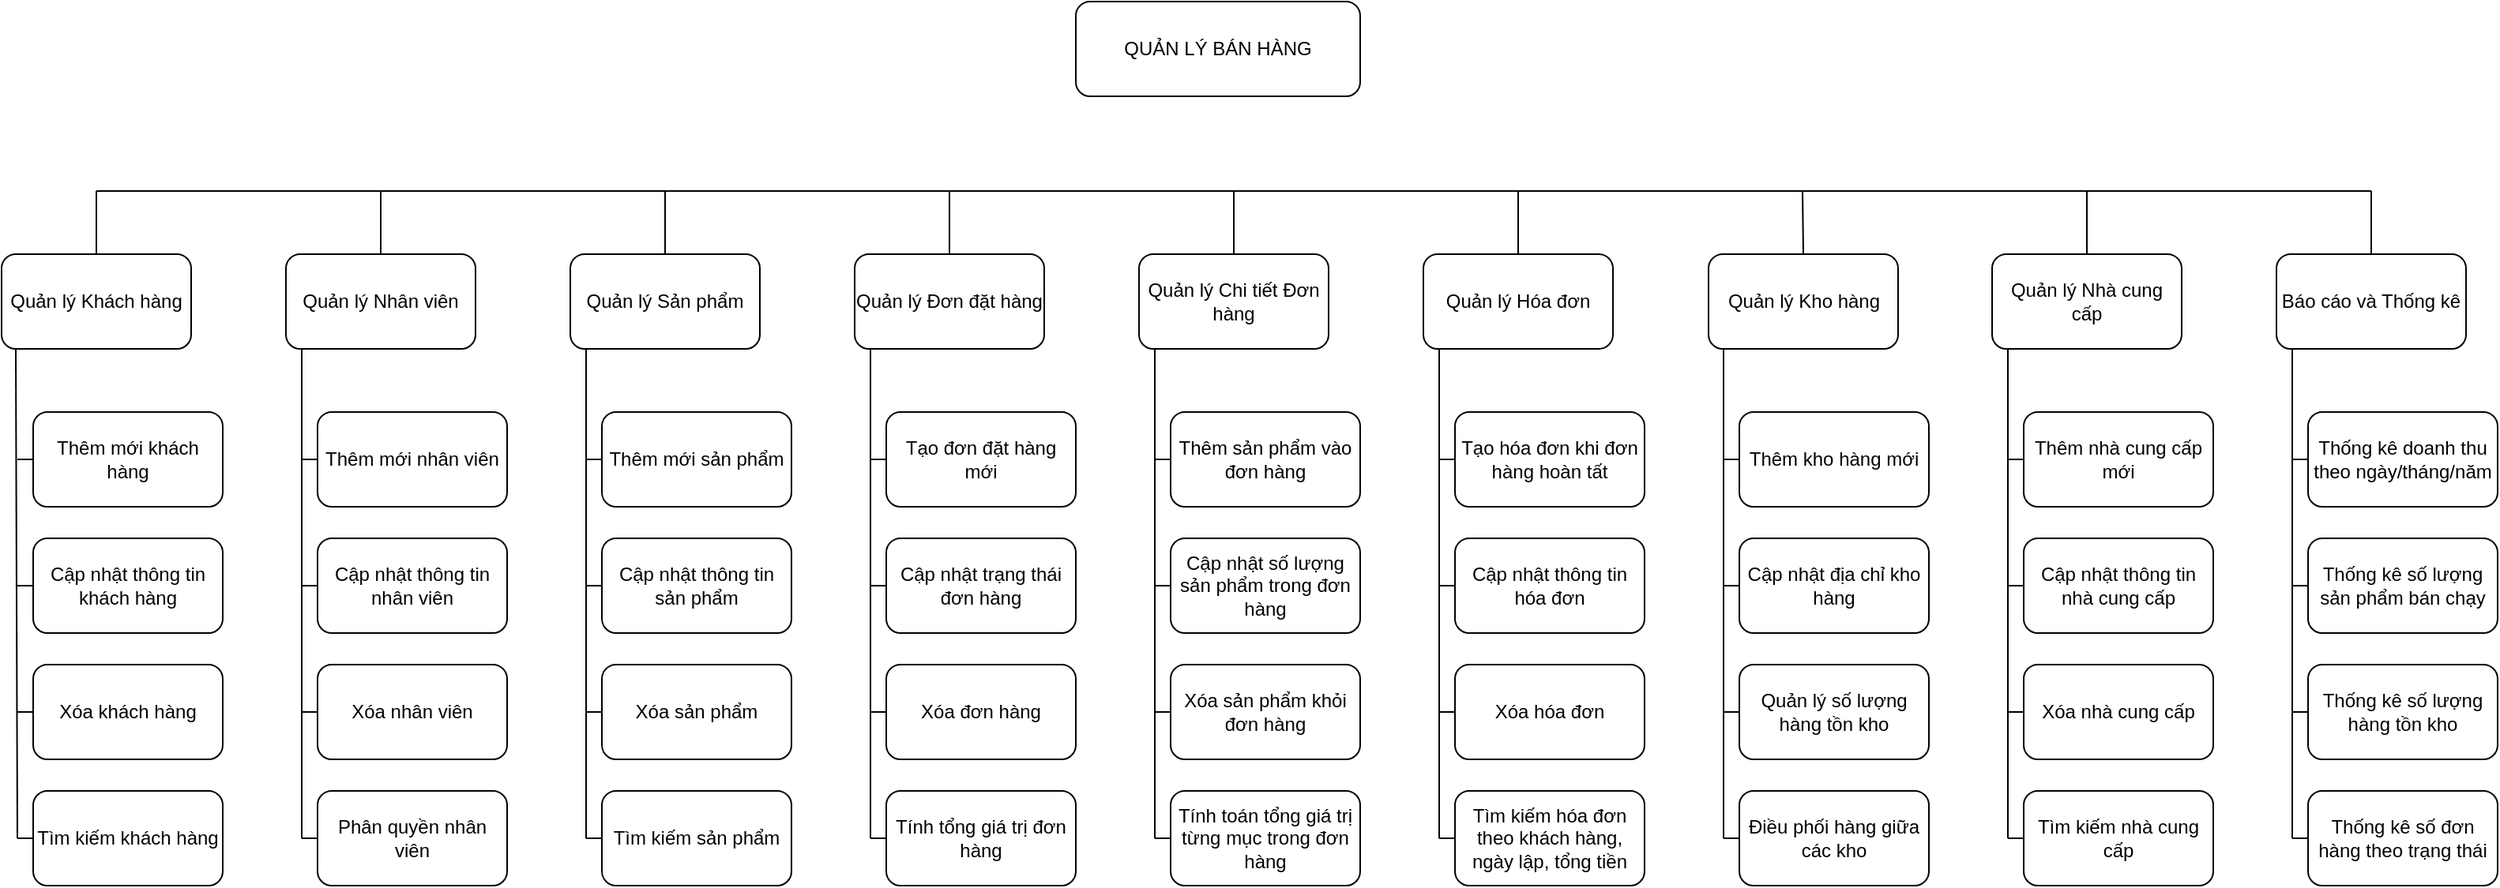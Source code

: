 <mxfile version="26.1.3">
  <diagram name="Trang-1" id="OAYo5czYszuGX-DQbo3L">
    <mxGraphModel dx="1122" dy="676" grid="1" gridSize="10" guides="1" tooltips="1" connect="1" arrows="1" fold="1" page="1" pageScale="1" pageWidth="827" pageHeight="1169" math="0" shadow="0">
      <root>
        <mxCell id="0" />
        <mxCell id="1" parent="0" />
        <mxCell id="-6t5ryE04b8FzlWHybp8-1" value="QUẢN LÝ BÁN HÀNG" style="rounded=1;whiteSpace=wrap;html=1;" vertex="1" parent="1">
          <mxGeometry x="720" y="100" width="180" height="60" as="geometry" />
        </mxCell>
        <mxCell id="-6t5ryE04b8FzlWHybp8-2" value="&lt;meta charset=&quot;utf-8&quot;&gt;Quản lý Khách hàng" style="rounded=1;whiteSpace=wrap;html=1;" vertex="1" parent="1">
          <mxGeometry x="40" y="260" width="120" height="60" as="geometry" />
        </mxCell>
        <mxCell id="-6t5ryE04b8FzlWHybp8-3" value="&lt;meta charset=&quot;utf-8&quot;&gt;Quản lý Nhân viên" style="rounded=1;whiteSpace=wrap;html=1;" vertex="1" parent="1">
          <mxGeometry x="220" y="260" width="120" height="60" as="geometry" />
        </mxCell>
        <mxCell id="-6t5ryE04b8FzlWHybp8-4" value="&lt;meta charset=&quot;utf-8&quot;&gt;Quản lý Sản phẩm" style="rounded=1;whiteSpace=wrap;html=1;" vertex="1" parent="1">
          <mxGeometry x="400" y="260" width="120" height="60" as="geometry" />
        </mxCell>
        <mxCell id="-6t5ryE04b8FzlWHybp8-5" value="&lt;meta charset=&quot;utf-8&quot;&gt;Quản lý Đơn đặt hàng" style="rounded=1;whiteSpace=wrap;html=1;" vertex="1" parent="1">
          <mxGeometry x="580" y="260" width="120" height="60" as="geometry" />
        </mxCell>
        <mxCell id="-6t5ryE04b8FzlWHybp8-6" value="&lt;meta charset=&quot;utf-8&quot;&gt;Quản lý Chi tiết Đơn hàng" style="rounded=1;whiteSpace=wrap;html=1;" vertex="1" parent="1">
          <mxGeometry x="760" y="260" width="120" height="60" as="geometry" />
        </mxCell>
        <mxCell id="-6t5ryE04b8FzlWHybp8-7" value="&lt;meta charset=&quot;utf-8&quot;&gt;Quản lý Hóa đơn" style="rounded=1;whiteSpace=wrap;html=1;" vertex="1" parent="1">
          <mxGeometry x="940" y="260" width="120" height="60" as="geometry" />
        </mxCell>
        <mxCell id="-6t5ryE04b8FzlWHybp8-8" value="&lt;meta charset=&quot;utf-8&quot;&gt;Quản lý Kho hàng" style="rounded=1;whiteSpace=wrap;html=1;" vertex="1" parent="1">
          <mxGeometry x="1120.5" y="260" width="120" height="60" as="geometry" />
        </mxCell>
        <mxCell id="-6t5ryE04b8FzlWHybp8-9" value="&lt;meta charset=&quot;utf-8&quot;&gt;Quản lý Nhà cung cấp" style="rounded=1;whiteSpace=wrap;html=1;" vertex="1" parent="1">
          <mxGeometry x="1300" y="260" width="120" height="60" as="geometry" />
        </mxCell>
        <mxCell id="-6t5ryE04b8FzlWHybp8-10" value="Báo cáo và Thống kê" style="rounded=1;whiteSpace=wrap;html=1;" vertex="1" parent="1">
          <mxGeometry x="1480" y="260" width="120" height="60" as="geometry" />
        </mxCell>
        <mxCell id="-6t5ryE04b8FzlWHybp8-11" value="&lt;meta charset=&quot;utf-8&quot;&gt;Thêm mới khách hàng" style="rounded=1;whiteSpace=wrap;html=1;" vertex="1" parent="1">
          <mxGeometry x="60" y="360" width="120" height="60" as="geometry" />
        </mxCell>
        <mxCell id="-6t5ryE04b8FzlWHybp8-12" value="&lt;meta charset=&quot;utf-8&quot;&gt;Cập nhật thông tin khách hàng" style="rounded=1;whiteSpace=wrap;html=1;" vertex="1" parent="1">
          <mxGeometry x="60" y="440" width="120" height="60" as="geometry" />
        </mxCell>
        <mxCell id="-6t5ryE04b8FzlWHybp8-13" value="&lt;meta charset=&quot;utf-8&quot;&gt;Xóa khách hàng" style="rounded=1;whiteSpace=wrap;html=1;" vertex="1" parent="1">
          <mxGeometry x="60" y="520" width="120" height="60" as="geometry" />
        </mxCell>
        <mxCell id="-6t5ryE04b8FzlWHybp8-14" value="&lt;meta charset=&quot;utf-8&quot;&gt;Tìm kiếm khách hàng" style="rounded=1;whiteSpace=wrap;html=1;" vertex="1" parent="1">
          <mxGeometry x="60" y="600" width="120" height="60" as="geometry" />
        </mxCell>
        <mxCell id="-6t5ryE04b8FzlWHybp8-15" value="&lt;meta charset=&quot;utf-8&quot;&gt;Thêm mới nhân viên" style="rounded=1;whiteSpace=wrap;html=1;" vertex="1" parent="1">
          <mxGeometry x="240" y="360" width="120" height="60" as="geometry" />
        </mxCell>
        <mxCell id="-6t5ryE04b8FzlWHybp8-16" value="Cập nhật thông tin nhân viên" style="rounded=1;whiteSpace=wrap;html=1;" vertex="1" parent="1">
          <mxGeometry x="240" y="440" width="120" height="60" as="geometry" />
        </mxCell>
        <mxCell id="-6t5ryE04b8FzlWHybp8-17" value="&lt;meta charset=&quot;utf-8&quot;&gt;Xóa nhân viên" style="rounded=1;whiteSpace=wrap;html=1;" vertex="1" parent="1">
          <mxGeometry x="240" y="520" width="120" height="60" as="geometry" />
        </mxCell>
        <mxCell id="-6t5ryE04b8FzlWHybp8-18" value="Phân quyền nhân viên" style="rounded=1;whiteSpace=wrap;html=1;" vertex="1" parent="1">
          <mxGeometry x="240" y="600" width="120" height="60" as="geometry" />
        </mxCell>
        <mxCell id="-6t5ryE04b8FzlWHybp8-19" value="&lt;meta charset=&quot;utf-8&quot;&gt;Thêm mới sản phẩm" style="rounded=1;whiteSpace=wrap;html=1;" vertex="1" parent="1">
          <mxGeometry x="420" y="360" width="120" height="60" as="geometry" />
        </mxCell>
        <mxCell id="-6t5ryE04b8FzlWHybp8-30" value="" style="endArrow=none;html=1;rounded=0;" edge="1" parent="1">
          <mxGeometry width="50" height="50" relative="1" as="geometry">
            <mxPoint x="50" y="630" as="sourcePoint" />
            <mxPoint x="49" y="320" as="targetPoint" />
          </mxGeometry>
        </mxCell>
        <mxCell id="-6t5ryE04b8FzlWHybp8-31" value="" style="endArrow=none;html=1;rounded=0;exitX=0;exitY=0.5;exitDx=0;exitDy=0;" edge="1" parent="1" source="-6t5ryE04b8FzlWHybp8-11">
          <mxGeometry width="50" height="50" relative="1" as="geometry">
            <mxPoint x="180" y="420" as="sourcePoint" />
            <mxPoint x="50" y="390" as="targetPoint" />
          </mxGeometry>
        </mxCell>
        <mxCell id="-6t5ryE04b8FzlWHybp8-37" value="" style="endArrow=none;html=1;rounded=0;entryX=0;entryY=0.5;entryDx=0;entryDy=0;" edge="1" parent="1" target="-6t5ryE04b8FzlWHybp8-12">
          <mxGeometry width="50" height="50" relative="1" as="geometry">
            <mxPoint x="50" y="470" as="sourcePoint" />
            <mxPoint x="90" y="410" as="targetPoint" />
          </mxGeometry>
        </mxCell>
        <mxCell id="-6t5ryE04b8FzlWHybp8-38" value="" style="endArrow=none;html=1;rounded=0;exitX=0;exitY=0.5;exitDx=0;exitDy=0;" edge="1" parent="1" source="-6t5ryE04b8FzlWHybp8-13">
          <mxGeometry width="50" height="50" relative="1" as="geometry">
            <mxPoint x="90" y="600" as="sourcePoint" />
            <mxPoint x="50" y="550" as="targetPoint" />
          </mxGeometry>
        </mxCell>
        <mxCell id="-6t5ryE04b8FzlWHybp8-39" value="" style="endArrow=none;html=1;rounded=0;entryX=0;entryY=0.5;entryDx=0;entryDy=0;" edge="1" parent="1" target="-6t5ryE04b8FzlWHybp8-14">
          <mxGeometry width="50" height="50" relative="1" as="geometry">
            <mxPoint x="50" y="630" as="sourcePoint" />
            <mxPoint x="140" y="550" as="targetPoint" />
          </mxGeometry>
        </mxCell>
        <mxCell id="-6t5ryE04b8FzlWHybp8-40" value="" style="endArrow=none;html=1;rounded=0;" edge="1" parent="1">
          <mxGeometry width="50" height="50" relative="1" as="geometry">
            <mxPoint x="100" y="220" as="sourcePoint" />
            <mxPoint x="1540" y="220" as="targetPoint" />
          </mxGeometry>
        </mxCell>
        <mxCell id="-6t5ryE04b8FzlWHybp8-41" value="" style="endArrow=none;html=1;rounded=0;exitX=0.5;exitY=0;exitDx=0;exitDy=0;" edge="1" parent="1" source="-6t5ryE04b8FzlWHybp8-2">
          <mxGeometry width="50" height="50" relative="1" as="geometry">
            <mxPoint x="50" y="270" as="sourcePoint" />
            <mxPoint x="100" y="220" as="targetPoint" />
          </mxGeometry>
        </mxCell>
        <mxCell id="-6t5ryE04b8FzlWHybp8-42" value="" style="endArrow=none;html=1;rounded=0;exitX=0.5;exitY=0;exitDx=0;exitDy=0;" edge="1" parent="1" source="-6t5ryE04b8FzlWHybp8-3">
          <mxGeometry width="50" height="50" relative="1" as="geometry">
            <mxPoint x="230" y="270" as="sourcePoint" />
            <mxPoint x="280" y="220" as="targetPoint" />
          </mxGeometry>
        </mxCell>
        <mxCell id="-6t5ryE04b8FzlWHybp8-43" value="" style="endArrow=none;html=1;rounded=0;exitX=0.5;exitY=0;exitDx=0;exitDy=0;" edge="1" parent="1" source="-6t5ryE04b8FzlWHybp8-4">
          <mxGeometry width="50" height="50" relative="1" as="geometry">
            <mxPoint x="410" y="270" as="sourcePoint" />
            <mxPoint x="460" y="220" as="targetPoint" />
          </mxGeometry>
        </mxCell>
        <mxCell id="-6t5ryE04b8FzlWHybp8-44" value="" style="endArrow=none;html=1;rounded=0;exitX=0.5;exitY=0;exitDx=0;exitDy=0;" edge="1" parent="1" source="-6t5ryE04b8FzlWHybp8-5">
          <mxGeometry width="50" height="50" relative="1" as="geometry">
            <mxPoint x="590" y="270" as="sourcePoint" />
            <mxPoint x="640" y="220" as="targetPoint" />
          </mxGeometry>
        </mxCell>
        <mxCell id="-6t5ryE04b8FzlWHybp8-45" value="" style="endArrow=none;html=1;rounded=0;exitX=0.5;exitY=0;exitDx=0;exitDy=0;" edge="1" parent="1" source="-6t5ryE04b8FzlWHybp8-6">
          <mxGeometry width="50" height="50" relative="1" as="geometry">
            <mxPoint x="770" y="270" as="sourcePoint" />
            <mxPoint x="820" y="220" as="targetPoint" />
          </mxGeometry>
        </mxCell>
        <mxCell id="-6t5ryE04b8FzlWHybp8-46" value="" style="endArrow=none;html=1;rounded=0;exitX=0.5;exitY=0;exitDx=0;exitDy=0;" edge="1" parent="1" source="-6t5ryE04b8FzlWHybp8-7">
          <mxGeometry width="50" height="50" relative="1" as="geometry">
            <mxPoint x="950" y="270" as="sourcePoint" />
            <mxPoint x="1000" y="220" as="targetPoint" />
          </mxGeometry>
        </mxCell>
        <mxCell id="-6t5ryE04b8FzlWHybp8-47" value="" style="endArrow=none;html=1;rounded=0;exitX=0.5;exitY=0;exitDx=0;exitDy=0;" edge="1" parent="1" source="-6t5ryE04b8FzlWHybp8-8">
          <mxGeometry width="50" height="50" relative="1" as="geometry">
            <mxPoint x="1130" y="270" as="sourcePoint" />
            <mxPoint x="1180" y="220" as="targetPoint" />
          </mxGeometry>
        </mxCell>
        <mxCell id="-6t5ryE04b8FzlWHybp8-48" value="" style="endArrow=none;html=1;rounded=0;exitX=0.5;exitY=0;exitDx=0;exitDy=0;" edge="1" parent="1" source="-6t5ryE04b8FzlWHybp8-9">
          <mxGeometry width="50" height="50" relative="1" as="geometry">
            <mxPoint x="1310" y="270" as="sourcePoint" />
            <mxPoint x="1360" y="220" as="targetPoint" />
          </mxGeometry>
        </mxCell>
        <mxCell id="-6t5ryE04b8FzlWHybp8-49" value="" style="endArrow=none;html=1;rounded=0;exitX=0.5;exitY=0;exitDx=0;exitDy=0;" edge="1" parent="1" source="-6t5ryE04b8FzlWHybp8-10">
          <mxGeometry width="50" height="50" relative="1" as="geometry">
            <mxPoint x="1490" y="270" as="sourcePoint" />
            <mxPoint x="1540" y="220" as="targetPoint" />
          </mxGeometry>
        </mxCell>
        <mxCell id="-6t5ryE04b8FzlWHybp8-50" value="&lt;meta charset=&quot;utf-8&quot;&gt;Cập nhật thông tin sản phẩm" style="rounded=1;whiteSpace=wrap;html=1;" vertex="1" parent="1">
          <mxGeometry x="420" y="440" width="120" height="60" as="geometry" />
        </mxCell>
        <mxCell id="-6t5ryE04b8FzlWHybp8-51" value="&lt;meta charset=&quot;utf-8&quot;&gt;Xóa sản phẩm" style="rounded=1;whiteSpace=wrap;html=1;" vertex="1" parent="1">
          <mxGeometry x="420" y="520" width="120" height="60" as="geometry" />
        </mxCell>
        <mxCell id="-6t5ryE04b8FzlWHybp8-52" value="&lt;meta charset=&quot;utf-8&quot;&gt;Tìm kiếm sản phẩm" style="rounded=1;whiteSpace=wrap;html=1;" vertex="1" parent="1">
          <mxGeometry x="420" y="600" width="120" height="60" as="geometry" />
        </mxCell>
        <mxCell id="-6t5ryE04b8FzlWHybp8-53" value="&lt;meta charset=&quot;utf-8&quot;&gt;Tạo đơn đặt hàng mới" style="rounded=1;whiteSpace=wrap;html=1;" vertex="1" parent="1">
          <mxGeometry x="600" y="360" width="120" height="60" as="geometry" />
        </mxCell>
        <mxCell id="-6t5ryE04b8FzlWHybp8-54" value="&lt;meta charset=&quot;utf-8&quot;&gt;Cập nhật trạng thái đơn hàng" style="rounded=1;whiteSpace=wrap;html=1;" vertex="1" parent="1">
          <mxGeometry x="600" y="440" width="120" height="60" as="geometry" />
        </mxCell>
        <mxCell id="-6t5ryE04b8FzlWHybp8-55" value="&lt;meta charset=&quot;utf-8&quot;&gt;Xóa đơn hàng" style="rounded=1;whiteSpace=wrap;html=1;" vertex="1" parent="1">
          <mxGeometry x="600" y="520" width="120" height="60" as="geometry" />
        </mxCell>
        <mxCell id="-6t5ryE04b8FzlWHybp8-56" value="&lt;meta charset=&quot;utf-8&quot;&gt;Tính tổng giá trị đơn hàng" style="rounded=1;whiteSpace=wrap;html=1;" vertex="1" parent="1">
          <mxGeometry x="600" y="600" width="120" height="60" as="geometry" />
        </mxCell>
        <mxCell id="-6t5ryE04b8FzlWHybp8-57" value="" style="endArrow=none;html=1;rounded=0;" edge="1" parent="1">
          <mxGeometry width="50" height="50" relative="1" as="geometry">
            <mxPoint x="230" y="630" as="sourcePoint" />
            <mxPoint x="230" y="320" as="targetPoint" />
          </mxGeometry>
        </mxCell>
        <mxCell id="-6t5ryE04b8FzlWHybp8-58" value="" style="endArrow=none;html=1;rounded=0;entryX=0;entryY=0.5;entryDx=0;entryDy=0;" edge="1" parent="1" target="-6t5ryE04b8FzlWHybp8-18">
          <mxGeometry width="50" height="50" relative="1" as="geometry">
            <mxPoint x="230" y="630" as="sourcePoint" />
            <mxPoint x="280" y="580" as="targetPoint" />
          </mxGeometry>
        </mxCell>
        <mxCell id="-6t5ryE04b8FzlWHybp8-59" value="" style="endArrow=none;html=1;rounded=0;entryX=0;entryY=0.5;entryDx=0;entryDy=0;" edge="1" parent="1" target="-6t5ryE04b8FzlWHybp8-17">
          <mxGeometry width="50" height="50" relative="1" as="geometry">
            <mxPoint x="230" y="550" as="sourcePoint" />
            <mxPoint x="280" y="500" as="targetPoint" />
          </mxGeometry>
        </mxCell>
        <mxCell id="-6t5ryE04b8FzlWHybp8-60" value="" style="endArrow=none;html=1;rounded=0;entryX=0;entryY=0.5;entryDx=0;entryDy=0;" edge="1" parent="1" target="-6t5ryE04b8FzlWHybp8-16">
          <mxGeometry width="50" height="50" relative="1" as="geometry">
            <mxPoint x="230" y="470" as="sourcePoint" />
            <mxPoint x="280" y="420" as="targetPoint" />
          </mxGeometry>
        </mxCell>
        <mxCell id="-6t5ryE04b8FzlWHybp8-61" value="" style="endArrow=none;html=1;rounded=0;entryX=0;entryY=0.5;entryDx=0;entryDy=0;" edge="1" parent="1" target="-6t5ryE04b8FzlWHybp8-15">
          <mxGeometry width="50" height="50" relative="1" as="geometry">
            <mxPoint x="230" y="390" as="sourcePoint" />
            <mxPoint x="280" y="340" as="targetPoint" />
          </mxGeometry>
        </mxCell>
        <mxCell id="-6t5ryE04b8FzlWHybp8-62" value="" style="endArrow=none;html=1;rounded=0;" edge="1" parent="1">
          <mxGeometry width="50" height="50" relative="1" as="geometry">
            <mxPoint x="410" y="630" as="sourcePoint" />
            <mxPoint x="410" y="320" as="targetPoint" />
          </mxGeometry>
        </mxCell>
        <mxCell id="-6t5ryE04b8FzlWHybp8-63" value="" style="endArrow=none;html=1;rounded=0;entryX=0;entryY=0.5;entryDx=0;entryDy=0;" edge="1" parent="1" target="-6t5ryE04b8FzlWHybp8-19">
          <mxGeometry width="50" height="50" relative="1" as="geometry">
            <mxPoint x="410" y="390" as="sourcePoint" />
            <mxPoint x="460" y="340" as="targetPoint" />
          </mxGeometry>
        </mxCell>
        <mxCell id="-6t5ryE04b8FzlWHybp8-64" value="" style="endArrow=none;html=1;rounded=0;entryX=0;entryY=0.5;entryDx=0;entryDy=0;" edge="1" parent="1" target="-6t5ryE04b8FzlWHybp8-50">
          <mxGeometry width="50" height="50" relative="1" as="geometry">
            <mxPoint x="410" y="470" as="sourcePoint" />
            <mxPoint x="460" y="420" as="targetPoint" />
          </mxGeometry>
        </mxCell>
        <mxCell id="-6t5ryE04b8FzlWHybp8-65" value="" style="endArrow=none;html=1;rounded=0;entryX=0;entryY=0.5;entryDx=0;entryDy=0;" edge="1" parent="1" target="-6t5ryE04b8FzlWHybp8-51">
          <mxGeometry width="50" height="50" relative="1" as="geometry">
            <mxPoint x="410" y="550" as="sourcePoint" />
            <mxPoint x="460" y="500" as="targetPoint" />
          </mxGeometry>
        </mxCell>
        <mxCell id="-6t5ryE04b8FzlWHybp8-66" value="" style="endArrow=none;html=1;rounded=0;entryX=0;entryY=0.5;entryDx=0;entryDy=0;" edge="1" parent="1" target="-6t5ryE04b8FzlWHybp8-52">
          <mxGeometry width="50" height="50" relative="1" as="geometry">
            <mxPoint x="410" y="630" as="sourcePoint" />
            <mxPoint x="460" y="580" as="targetPoint" />
          </mxGeometry>
        </mxCell>
        <mxCell id="-6t5ryE04b8FzlWHybp8-67" value="" style="endArrow=none;html=1;rounded=0;" edge="1" parent="1">
          <mxGeometry width="50" height="50" relative="1" as="geometry">
            <mxPoint x="590" y="630" as="sourcePoint" />
            <mxPoint x="590" y="320" as="targetPoint" />
          </mxGeometry>
        </mxCell>
        <mxCell id="-6t5ryE04b8FzlWHybp8-68" value="" style="endArrow=none;html=1;rounded=0;entryX=0;entryY=0.5;entryDx=0;entryDy=0;" edge="1" parent="1" target="-6t5ryE04b8FzlWHybp8-53">
          <mxGeometry width="50" height="50" relative="1" as="geometry">
            <mxPoint x="590" y="390" as="sourcePoint" />
            <mxPoint x="640" y="340" as="targetPoint" />
          </mxGeometry>
        </mxCell>
        <mxCell id="-6t5ryE04b8FzlWHybp8-69" value="" style="endArrow=none;html=1;rounded=0;entryX=0;entryY=0.5;entryDx=0;entryDy=0;" edge="1" parent="1" target="-6t5ryE04b8FzlWHybp8-54">
          <mxGeometry width="50" height="50" relative="1" as="geometry">
            <mxPoint x="590" y="470" as="sourcePoint" />
            <mxPoint x="640" y="420" as="targetPoint" />
          </mxGeometry>
        </mxCell>
        <mxCell id="-6t5ryE04b8FzlWHybp8-70" value="" style="endArrow=none;html=1;rounded=0;entryX=0;entryY=0.5;entryDx=0;entryDy=0;" edge="1" parent="1" target="-6t5ryE04b8FzlWHybp8-55">
          <mxGeometry width="50" height="50" relative="1" as="geometry">
            <mxPoint x="590" y="550" as="sourcePoint" />
            <mxPoint x="640" y="500" as="targetPoint" />
          </mxGeometry>
        </mxCell>
        <mxCell id="-6t5ryE04b8FzlWHybp8-71" value="" style="endArrow=none;html=1;rounded=0;entryX=0;entryY=0.5;entryDx=0;entryDy=0;" edge="1" parent="1" target="-6t5ryE04b8FzlWHybp8-56">
          <mxGeometry width="50" height="50" relative="1" as="geometry">
            <mxPoint x="590" y="630" as="sourcePoint" />
            <mxPoint x="640" y="580" as="targetPoint" />
          </mxGeometry>
        </mxCell>
        <mxCell id="-6t5ryE04b8FzlWHybp8-72" value="Thêm sản phẩm vào đơn hàng" style="rounded=1;whiteSpace=wrap;html=1;" vertex="1" parent="1">
          <mxGeometry x="780" y="360" width="120" height="60" as="geometry" />
        </mxCell>
        <mxCell id="-6t5ryE04b8FzlWHybp8-73" value="Cập nhật số lượng sản phẩm trong đơn hàng" style="rounded=1;whiteSpace=wrap;html=1;" vertex="1" parent="1">
          <mxGeometry x="780" y="440" width="120" height="60" as="geometry" />
        </mxCell>
        <mxCell id="-6t5ryE04b8FzlWHybp8-74" value="Xóa sản phẩm khỏi đơn hàng" style="rounded=1;whiteSpace=wrap;html=1;" vertex="1" parent="1">
          <mxGeometry x="780" y="520" width="120" height="60" as="geometry" />
        </mxCell>
        <mxCell id="-6t5ryE04b8FzlWHybp8-75" value="Tính toán tổng giá trị từng mục trong đơn hàng" style="rounded=1;whiteSpace=wrap;html=1;" vertex="1" parent="1">
          <mxGeometry x="780" y="600" width="120" height="60" as="geometry" />
        </mxCell>
        <mxCell id="-6t5ryE04b8FzlWHybp8-76" value="" style="endArrow=none;html=1;rounded=0;entryX=0;entryY=0.5;entryDx=0;entryDy=0;" edge="1" parent="1" target="-6t5ryE04b8FzlWHybp8-72">
          <mxGeometry width="50" height="50" relative="1" as="geometry">
            <mxPoint x="770" y="390" as="sourcePoint" />
            <mxPoint x="820" y="340" as="targetPoint" />
          </mxGeometry>
        </mxCell>
        <mxCell id="-6t5ryE04b8FzlWHybp8-77" value="" style="endArrow=none;html=1;rounded=0;entryX=0;entryY=0.5;entryDx=0;entryDy=0;" edge="1" parent="1" target="-6t5ryE04b8FzlWHybp8-73">
          <mxGeometry width="50" height="50" relative="1" as="geometry">
            <mxPoint x="770" y="470" as="sourcePoint" />
            <mxPoint x="820" y="420" as="targetPoint" />
          </mxGeometry>
        </mxCell>
        <mxCell id="-6t5ryE04b8FzlWHybp8-78" value="" style="endArrow=none;html=1;rounded=0;entryX=0;entryY=0.5;entryDx=0;entryDy=0;" edge="1" parent="1" target="-6t5ryE04b8FzlWHybp8-74">
          <mxGeometry width="50" height="50" relative="1" as="geometry">
            <mxPoint x="770" y="550" as="sourcePoint" />
            <mxPoint x="820" y="500" as="targetPoint" />
          </mxGeometry>
        </mxCell>
        <mxCell id="-6t5ryE04b8FzlWHybp8-79" value="" style="endArrow=none;html=1;rounded=0;entryX=0;entryY=0.5;entryDx=0;entryDy=0;" edge="1" parent="1" target="-6t5ryE04b8FzlWHybp8-75">
          <mxGeometry width="50" height="50" relative="1" as="geometry">
            <mxPoint x="770" y="630" as="sourcePoint" />
            <mxPoint x="820" y="580" as="targetPoint" />
          </mxGeometry>
        </mxCell>
        <mxCell id="-6t5ryE04b8FzlWHybp8-80" value="Tạo hóa đơn khi đơn hàng hoàn tất" style="rounded=1;whiteSpace=wrap;html=1;" vertex="1" parent="1">
          <mxGeometry x="960" y="360" width="120" height="60" as="geometry" />
        </mxCell>
        <mxCell id="-6t5ryE04b8FzlWHybp8-81" value="Cập nhật thông tin hóa đơn" style="rounded=1;whiteSpace=wrap;html=1;" vertex="1" parent="1">
          <mxGeometry x="960" y="440" width="120" height="60" as="geometry" />
        </mxCell>
        <mxCell id="-6t5ryE04b8FzlWHybp8-82" value="Xóa hóa đơn" style="rounded=1;whiteSpace=wrap;html=1;" vertex="1" parent="1">
          <mxGeometry x="960" y="520" width="120" height="60" as="geometry" />
        </mxCell>
        <mxCell id="-6t5ryE04b8FzlWHybp8-83" value="Tìm kiếm hóa đơn theo khách hàng, ngày lập, tổng tiền" style="rounded=1;whiteSpace=wrap;html=1;" vertex="1" parent="1">
          <mxGeometry x="960" y="600" width="120" height="60" as="geometry" />
        </mxCell>
        <mxCell id="-6t5ryE04b8FzlWHybp8-84" value="" style="endArrow=none;html=1;rounded=0;entryX=0;entryY=0.5;entryDx=0;entryDy=0;" edge="1" parent="1" target="-6t5ryE04b8FzlWHybp8-80">
          <mxGeometry width="50" height="50" relative="1" as="geometry">
            <mxPoint x="950" y="390" as="sourcePoint" />
            <mxPoint x="1000" y="340" as="targetPoint" />
          </mxGeometry>
        </mxCell>
        <mxCell id="-6t5ryE04b8FzlWHybp8-85" value="" style="endArrow=none;html=1;rounded=0;entryX=0;entryY=0.5;entryDx=0;entryDy=0;" edge="1" parent="1" target="-6t5ryE04b8FzlWHybp8-81">
          <mxGeometry width="50" height="50" relative="1" as="geometry">
            <mxPoint x="950" y="470" as="sourcePoint" />
            <mxPoint x="1000" y="420" as="targetPoint" />
          </mxGeometry>
        </mxCell>
        <mxCell id="-6t5ryE04b8FzlWHybp8-86" value="" style="endArrow=none;html=1;rounded=0;entryX=0;entryY=0.5;entryDx=0;entryDy=0;" edge="1" parent="1" target="-6t5ryE04b8FzlWHybp8-82">
          <mxGeometry width="50" height="50" relative="1" as="geometry">
            <mxPoint x="950" y="550" as="sourcePoint" />
            <mxPoint x="1000" y="500" as="targetPoint" />
          </mxGeometry>
        </mxCell>
        <mxCell id="-6t5ryE04b8FzlWHybp8-87" value="" style="endArrow=none;html=1;rounded=0;entryX=0;entryY=0.5;entryDx=0;entryDy=0;" edge="1" parent="1" target="-6t5ryE04b8FzlWHybp8-83">
          <mxGeometry width="50" height="50" relative="1" as="geometry">
            <mxPoint x="950" y="630" as="sourcePoint" />
            <mxPoint x="1000" y="580" as="targetPoint" />
          </mxGeometry>
        </mxCell>
        <mxCell id="-6t5ryE04b8FzlWHybp8-88" value="" style="endArrow=none;html=1;rounded=0;" edge="1" parent="1">
          <mxGeometry width="50" height="50" relative="1" as="geometry">
            <mxPoint x="770" y="630" as="sourcePoint" />
            <mxPoint x="770" y="320" as="targetPoint" />
          </mxGeometry>
        </mxCell>
        <mxCell id="-6t5ryE04b8FzlWHybp8-89" value="" style="endArrow=none;html=1;rounded=0;" edge="1" parent="1">
          <mxGeometry width="50" height="50" relative="1" as="geometry">
            <mxPoint x="950" y="630" as="sourcePoint" />
            <mxPoint x="950" y="320" as="targetPoint" />
          </mxGeometry>
        </mxCell>
        <mxCell id="-6t5ryE04b8FzlWHybp8-90" value="" style="endArrow=none;html=1;rounded=0;" edge="1" parent="1">
          <mxGeometry width="50" height="50" relative="1" as="geometry">
            <mxPoint x="1130" y="630" as="sourcePoint" />
            <mxPoint x="1130" y="320" as="targetPoint" />
          </mxGeometry>
        </mxCell>
        <mxCell id="-6t5ryE04b8FzlWHybp8-91" value="" style="endArrow=none;html=1;rounded=0;" edge="1" parent="1">
          <mxGeometry width="50" height="50" relative="1" as="geometry">
            <mxPoint x="1310" y="630" as="sourcePoint" />
            <mxPoint x="1310" y="320" as="targetPoint" />
          </mxGeometry>
        </mxCell>
        <mxCell id="-6t5ryE04b8FzlWHybp8-92" value="" style="endArrow=none;html=1;rounded=0;" edge="1" parent="1">
          <mxGeometry width="50" height="50" relative="1" as="geometry">
            <mxPoint x="1490" y="630" as="sourcePoint" />
            <mxPoint x="1490" y="320" as="targetPoint" />
          </mxGeometry>
        </mxCell>
        <mxCell id="-6t5ryE04b8FzlWHybp8-97" value="Thêm kho hàng mới" style="rounded=1;whiteSpace=wrap;html=1;" vertex="1" parent="1">
          <mxGeometry x="1140" y="360" width="120" height="60" as="geometry" />
        </mxCell>
        <mxCell id="-6t5ryE04b8FzlWHybp8-98" value="Cập nhật địa chỉ kho hàng" style="rounded=1;whiteSpace=wrap;html=1;" vertex="1" parent="1">
          <mxGeometry x="1140" y="440" width="120" height="60" as="geometry" />
        </mxCell>
        <mxCell id="-6t5ryE04b8FzlWHybp8-99" value="Quản lý số lượng hàng tồn kho" style="rounded=1;whiteSpace=wrap;html=1;" vertex="1" parent="1">
          <mxGeometry x="1140" y="520" width="120" height="60" as="geometry" />
        </mxCell>
        <mxCell id="-6t5ryE04b8FzlWHybp8-100" value="Điều phối hàng giữa các kho" style="rounded=1;whiteSpace=wrap;html=1;" vertex="1" parent="1">
          <mxGeometry x="1140" y="600" width="120" height="60" as="geometry" />
        </mxCell>
        <mxCell id="-6t5ryE04b8FzlWHybp8-101" value="" style="endArrow=none;html=1;rounded=0;entryX=0;entryY=0.5;entryDx=0;entryDy=0;" edge="1" parent="1" target="-6t5ryE04b8FzlWHybp8-97">
          <mxGeometry width="50" height="50" relative="1" as="geometry">
            <mxPoint x="1130" y="390" as="sourcePoint" />
            <mxPoint x="1180" y="340" as="targetPoint" />
          </mxGeometry>
        </mxCell>
        <mxCell id="-6t5ryE04b8FzlWHybp8-102" value="" style="endArrow=none;html=1;rounded=0;entryX=0;entryY=0.5;entryDx=0;entryDy=0;" edge="1" parent="1" target="-6t5ryE04b8FzlWHybp8-98">
          <mxGeometry width="50" height="50" relative="1" as="geometry">
            <mxPoint x="1130" y="470" as="sourcePoint" />
            <mxPoint x="1180" y="420" as="targetPoint" />
          </mxGeometry>
        </mxCell>
        <mxCell id="-6t5ryE04b8FzlWHybp8-103" value="" style="endArrow=none;html=1;rounded=0;entryX=0;entryY=0.5;entryDx=0;entryDy=0;" edge="1" parent="1" target="-6t5ryE04b8FzlWHybp8-99">
          <mxGeometry width="50" height="50" relative="1" as="geometry">
            <mxPoint x="1130" y="550" as="sourcePoint" />
            <mxPoint x="1180" y="500" as="targetPoint" />
          </mxGeometry>
        </mxCell>
        <mxCell id="-6t5ryE04b8FzlWHybp8-104" value="" style="endArrow=none;html=1;rounded=0;entryX=0;entryY=0.5;entryDx=0;entryDy=0;" edge="1" parent="1" target="-6t5ryE04b8FzlWHybp8-100">
          <mxGeometry width="50" height="50" relative="1" as="geometry">
            <mxPoint x="1130" y="630" as="sourcePoint" />
            <mxPoint x="1180" y="580" as="targetPoint" />
          </mxGeometry>
        </mxCell>
        <mxCell id="-6t5ryE04b8FzlWHybp8-105" value="Thêm nhà cung cấp mới" style="rounded=1;whiteSpace=wrap;html=1;" vertex="1" parent="1">
          <mxGeometry x="1320" y="360" width="120" height="60" as="geometry" />
        </mxCell>
        <mxCell id="-6t5ryE04b8FzlWHybp8-106" value="Cập nhật thông tin nhà cung cấp" style="rounded=1;whiteSpace=wrap;html=1;" vertex="1" parent="1">
          <mxGeometry x="1320" y="440" width="120" height="60" as="geometry" />
        </mxCell>
        <mxCell id="-6t5ryE04b8FzlWHybp8-107" value="Xóa nhà cung cấp" style="rounded=1;whiteSpace=wrap;html=1;" vertex="1" parent="1">
          <mxGeometry x="1320" y="520" width="120" height="60" as="geometry" />
        </mxCell>
        <mxCell id="-6t5ryE04b8FzlWHybp8-108" value="Tìm kiếm nhà cung cấp" style="rounded=1;whiteSpace=wrap;html=1;" vertex="1" parent="1">
          <mxGeometry x="1320" y="600" width="120" height="60" as="geometry" />
        </mxCell>
        <mxCell id="-6t5ryE04b8FzlWHybp8-109" value="" style="endArrow=none;html=1;rounded=0;entryX=0;entryY=0.5;entryDx=0;entryDy=0;" edge="1" parent="1" target="-6t5ryE04b8FzlWHybp8-105">
          <mxGeometry width="50" height="50" relative="1" as="geometry">
            <mxPoint x="1310" y="390" as="sourcePoint" />
            <mxPoint x="1360" y="340" as="targetPoint" />
          </mxGeometry>
        </mxCell>
        <mxCell id="-6t5ryE04b8FzlWHybp8-110" value="" style="endArrow=none;html=1;rounded=0;entryX=0;entryY=0.5;entryDx=0;entryDy=0;" edge="1" parent="1" target="-6t5ryE04b8FzlWHybp8-106">
          <mxGeometry width="50" height="50" relative="1" as="geometry">
            <mxPoint x="1310" y="470" as="sourcePoint" />
            <mxPoint x="1360" y="420" as="targetPoint" />
          </mxGeometry>
        </mxCell>
        <mxCell id="-6t5ryE04b8FzlWHybp8-111" value="" style="endArrow=none;html=1;rounded=0;entryX=0;entryY=0.5;entryDx=0;entryDy=0;" edge="1" parent="1" target="-6t5ryE04b8FzlWHybp8-107">
          <mxGeometry width="50" height="50" relative="1" as="geometry">
            <mxPoint x="1310" y="550" as="sourcePoint" />
            <mxPoint x="1360" y="500" as="targetPoint" />
          </mxGeometry>
        </mxCell>
        <mxCell id="-6t5ryE04b8FzlWHybp8-112" value="" style="endArrow=none;html=1;rounded=0;entryX=0;entryY=0.5;entryDx=0;entryDy=0;" edge="1" parent="1" target="-6t5ryE04b8FzlWHybp8-108">
          <mxGeometry width="50" height="50" relative="1" as="geometry">
            <mxPoint x="1310" y="630" as="sourcePoint" />
            <mxPoint x="1360" y="580" as="targetPoint" />
          </mxGeometry>
        </mxCell>
        <mxCell id="-6t5ryE04b8FzlWHybp8-113" value="Thống kê doanh thu theo ngày/tháng/năm" style="rounded=1;whiteSpace=wrap;html=1;" vertex="1" parent="1">
          <mxGeometry x="1500" y="360" width="120" height="60" as="geometry" />
        </mxCell>
        <mxCell id="-6t5ryE04b8FzlWHybp8-114" value="Thống kê số lượng sản phẩm bán chạy" style="rounded=1;whiteSpace=wrap;html=1;" vertex="1" parent="1">
          <mxGeometry x="1500" y="440" width="120" height="60" as="geometry" />
        </mxCell>
        <mxCell id="-6t5ryE04b8FzlWHybp8-115" value="Thống kê số lượng hàng tồn kho" style="rounded=1;whiteSpace=wrap;html=1;" vertex="1" parent="1">
          <mxGeometry x="1500" y="520" width="120" height="60" as="geometry" />
        </mxCell>
        <mxCell id="-6t5ryE04b8FzlWHybp8-116" value="Thống kê số đơn hàng theo trạng thái" style="rounded=1;whiteSpace=wrap;html=1;" vertex="1" parent="1">
          <mxGeometry x="1500" y="600" width="120" height="60" as="geometry" />
        </mxCell>
        <mxCell id="-6t5ryE04b8FzlWHybp8-117" value="" style="endArrow=none;html=1;rounded=0;entryX=0;entryY=0.5;entryDx=0;entryDy=0;" edge="1" parent="1" target="-6t5ryE04b8FzlWHybp8-113">
          <mxGeometry width="50" height="50" relative="1" as="geometry">
            <mxPoint x="1490" y="390" as="sourcePoint" />
            <mxPoint x="1540" y="340" as="targetPoint" />
          </mxGeometry>
        </mxCell>
        <mxCell id="-6t5ryE04b8FzlWHybp8-118" value="" style="endArrow=none;html=1;rounded=0;entryX=0;entryY=0.5;entryDx=0;entryDy=0;" edge="1" parent="1" target="-6t5ryE04b8FzlWHybp8-114">
          <mxGeometry width="50" height="50" relative="1" as="geometry">
            <mxPoint x="1490" y="470" as="sourcePoint" />
            <mxPoint x="1540" y="420" as="targetPoint" />
          </mxGeometry>
        </mxCell>
        <mxCell id="-6t5ryE04b8FzlWHybp8-119" value="" style="endArrow=none;html=1;rounded=0;entryX=0;entryY=0.5;entryDx=0;entryDy=0;" edge="1" parent="1" target="-6t5ryE04b8FzlWHybp8-115">
          <mxGeometry width="50" height="50" relative="1" as="geometry">
            <mxPoint x="1490" y="550" as="sourcePoint" />
            <mxPoint x="1540" y="500" as="targetPoint" />
          </mxGeometry>
        </mxCell>
        <mxCell id="-6t5ryE04b8FzlWHybp8-120" value="" style="endArrow=none;html=1;rounded=0;entryX=0;entryY=0.5;entryDx=0;entryDy=0;" edge="1" parent="1" target="-6t5ryE04b8FzlWHybp8-116">
          <mxGeometry width="50" height="50" relative="1" as="geometry">
            <mxPoint x="1490" y="630" as="sourcePoint" />
            <mxPoint x="1540" y="580" as="targetPoint" />
          </mxGeometry>
        </mxCell>
      </root>
    </mxGraphModel>
  </diagram>
</mxfile>
